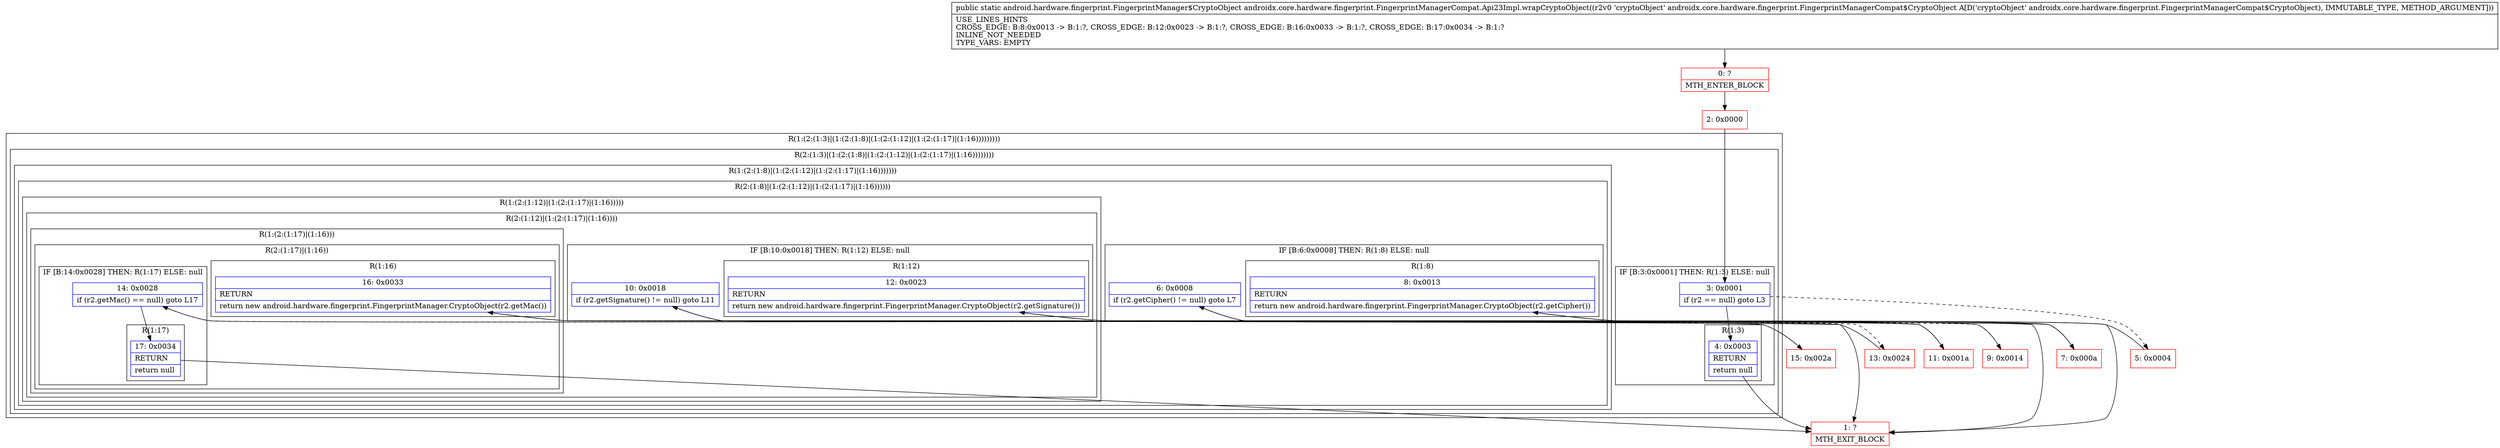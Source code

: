 digraph "CFG forandroidx.core.hardware.fingerprint.FingerprintManagerCompat.Api23Impl.wrapCryptoObject(Landroidx\/core\/hardware\/fingerprint\/FingerprintManagerCompat$CryptoObject;)Landroid\/hardware\/fingerprint\/FingerprintManager$CryptoObject;" {
subgraph cluster_Region_868278927 {
label = "R(1:(2:(1:3)|(1:(2:(1:8)|(1:(2:(1:12)|(1:(2:(1:17)|(1:16)))))))))";
node [shape=record,color=blue];
subgraph cluster_Region_377453718 {
label = "R(2:(1:3)|(1:(2:(1:8)|(1:(2:(1:12)|(1:(2:(1:17)|(1:16))))))))";
node [shape=record,color=blue];
subgraph cluster_IfRegion_1990713134 {
label = "IF [B:3:0x0001] THEN: R(1:3) ELSE: null";
node [shape=record,color=blue];
Node_3 [shape=record,label="{3\:\ 0x0001|if (r2 == null) goto L3\l}"];
subgraph cluster_Region_372982567 {
label = "R(1:3)";
node [shape=record,color=blue];
Node_4 [shape=record,label="{4\:\ 0x0003|RETURN\l|return null\l}"];
}
}
subgraph cluster_Region_576397301 {
label = "R(1:(2:(1:8)|(1:(2:(1:12)|(1:(2:(1:17)|(1:16)))))))";
node [shape=record,color=blue];
subgraph cluster_Region_1336757476 {
label = "R(2:(1:8)|(1:(2:(1:12)|(1:(2:(1:17)|(1:16))))))";
node [shape=record,color=blue];
subgraph cluster_IfRegion_129741968 {
label = "IF [B:6:0x0008] THEN: R(1:8) ELSE: null";
node [shape=record,color=blue];
Node_6 [shape=record,label="{6\:\ 0x0008|if (r2.getCipher() != null) goto L7\l}"];
subgraph cluster_Region_1272311099 {
label = "R(1:8)";
node [shape=record,color=blue];
Node_8 [shape=record,label="{8\:\ 0x0013|RETURN\l|return new android.hardware.fingerprint.FingerprintManager.CryptoObject(r2.getCipher())\l}"];
}
}
subgraph cluster_Region_831256323 {
label = "R(1:(2:(1:12)|(1:(2:(1:17)|(1:16)))))";
node [shape=record,color=blue];
subgraph cluster_Region_342116282 {
label = "R(2:(1:12)|(1:(2:(1:17)|(1:16))))";
node [shape=record,color=blue];
subgraph cluster_IfRegion_1319206546 {
label = "IF [B:10:0x0018] THEN: R(1:12) ELSE: null";
node [shape=record,color=blue];
Node_10 [shape=record,label="{10\:\ 0x0018|if (r2.getSignature() != null) goto L11\l}"];
subgraph cluster_Region_721026632 {
label = "R(1:12)";
node [shape=record,color=blue];
Node_12 [shape=record,label="{12\:\ 0x0023|RETURN\l|return new android.hardware.fingerprint.FingerprintManager.CryptoObject(r2.getSignature())\l}"];
}
}
subgraph cluster_Region_1143224315 {
label = "R(1:(2:(1:17)|(1:16)))";
node [shape=record,color=blue];
subgraph cluster_Region_1925968210 {
label = "R(2:(1:17)|(1:16))";
node [shape=record,color=blue];
subgraph cluster_IfRegion_937120887 {
label = "IF [B:14:0x0028] THEN: R(1:17) ELSE: null";
node [shape=record,color=blue];
Node_14 [shape=record,label="{14\:\ 0x0028|if (r2.getMac() == null) goto L17\l}"];
subgraph cluster_Region_1387657082 {
label = "R(1:17)";
node [shape=record,color=blue];
Node_17 [shape=record,label="{17\:\ 0x0034|RETURN\l|return null\l}"];
}
}
subgraph cluster_Region_927701304 {
label = "R(1:16)";
node [shape=record,color=blue];
Node_16 [shape=record,label="{16\:\ 0x0033|RETURN\l|return new android.hardware.fingerprint.FingerprintManager.CryptoObject(r2.getMac())\l}"];
}
}
}
}
}
}
}
}
}
Node_0 [shape=record,color=red,label="{0\:\ ?|MTH_ENTER_BLOCK\l}"];
Node_2 [shape=record,color=red,label="{2\:\ 0x0000}"];
Node_1 [shape=record,color=red,label="{1\:\ ?|MTH_EXIT_BLOCK\l}"];
Node_5 [shape=record,color=red,label="{5\:\ 0x0004}"];
Node_7 [shape=record,color=red,label="{7\:\ 0x000a}"];
Node_9 [shape=record,color=red,label="{9\:\ 0x0014}"];
Node_11 [shape=record,color=red,label="{11\:\ 0x001a}"];
Node_13 [shape=record,color=red,label="{13\:\ 0x0024}"];
Node_15 [shape=record,color=red,label="{15\:\ 0x002a}"];
MethodNode[shape=record,label="{public static android.hardware.fingerprint.FingerprintManager$CryptoObject androidx.core.hardware.fingerprint.FingerprintManagerCompat.Api23Impl.wrapCryptoObject((r2v0 'cryptoObject' androidx.core.hardware.fingerprint.FingerprintManagerCompat$CryptoObject A[D('cryptoObject' androidx.core.hardware.fingerprint.FingerprintManagerCompat$CryptoObject), IMMUTABLE_TYPE, METHOD_ARGUMENT]))  | USE_LINES_HINTS\lCROSS_EDGE: B:8:0x0013 \-\> B:1:?, CROSS_EDGE: B:12:0x0023 \-\> B:1:?, CROSS_EDGE: B:16:0x0033 \-\> B:1:?, CROSS_EDGE: B:17:0x0034 \-\> B:1:?\lINLINE_NOT_NEEDED\lTYPE_VARS: EMPTY\l}"];
MethodNode -> Node_0;Node_3 -> Node_4;
Node_3 -> Node_5[style=dashed];
Node_4 -> Node_1;
Node_6 -> Node_7;
Node_6 -> Node_9[style=dashed];
Node_8 -> Node_1;
Node_10 -> Node_11;
Node_10 -> Node_13[style=dashed];
Node_12 -> Node_1;
Node_14 -> Node_15[style=dashed];
Node_14 -> Node_17;
Node_17 -> Node_1;
Node_16 -> Node_1;
Node_0 -> Node_2;
Node_2 -> Node_3;
Node_5 -> Node_6;
Node_7 -> Node_8;
Node_9 -> Node_10;
Node_11 -> Node_12;
Node_13 -> Node_14;
Node_15 -> Node_16;
}


